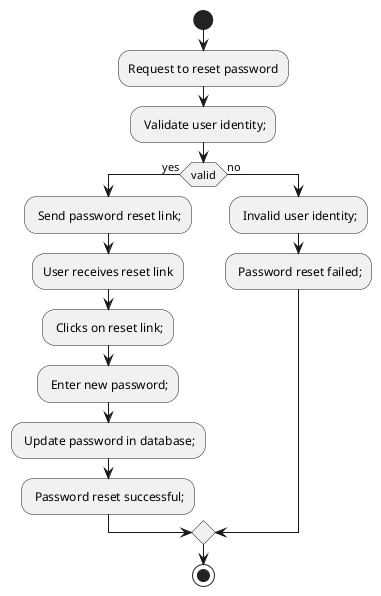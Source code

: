@startuml "Reset password"
|User|
start

:Request to reset password;
- Validate user identity;
if (valid) then (yes)
  - Send password reset link;
  :User receives reset link;
  - Clicks on reset link;
  - Enter new password;
  - Update password in database;
  - Password reset successful;
else (no)
  - Invalid user identity;
  - Password reset failed;
endif

stop
@enduml
